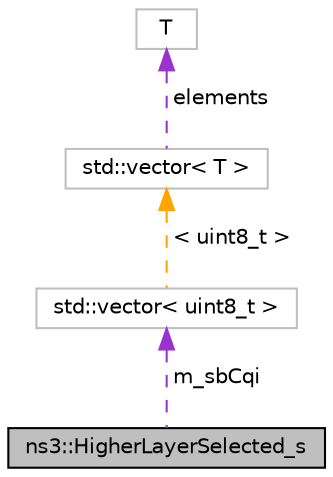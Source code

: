 digraph "ns3::HigherLayerSelected_s"
{
 // LATEX_PDF_SIZE
  edge [fontname="Helvetica",fontsize="10",labelfontname="Helvetica",labelfontsize="10"];
  node [fontname="Helvetica",fontsize="10",shape=record];
  Node1 [label="ns3::HigherLayerSelected_s",height=0.2,width=0.4,color="black", fillcolor="grey75", style="filled", fontcolor="black",tooltip="See section 4.3.27 higherLayerSelected."];
  Node2 -> Node1 [dir="back",color="darkorchid3",fontsize="10",style="dashed",label=" m_sbCqi" ,fontname="Helvetica"];
  Node2 [label="std::vector\< uint8_t \>",height=0.2,width=0.4,color="grey75", fillcolor="white", style="filled",tooltip=" "];
  Node3 -> Node2 [dir="back",color="orange",fontsize="10",style="dashed",label=" \< uint8_t \>" ,fontname="Helvetica"];
  Node3 [label="std::vector\< T \>",height=0.2,width=0.4,color="grey75", fillcolor="white", style="filled",tooltip=" "];
  Node4 -> Node3 [dir="back",color="darkorchid3",fontsize="10",style="dashed",label=" elements" ,fontname="Helvetica"];
  Node4 [label="T",height=0.2,width=0.4,color="grey75", fillcolor="white", style="filled",tooltip=" "];
}
